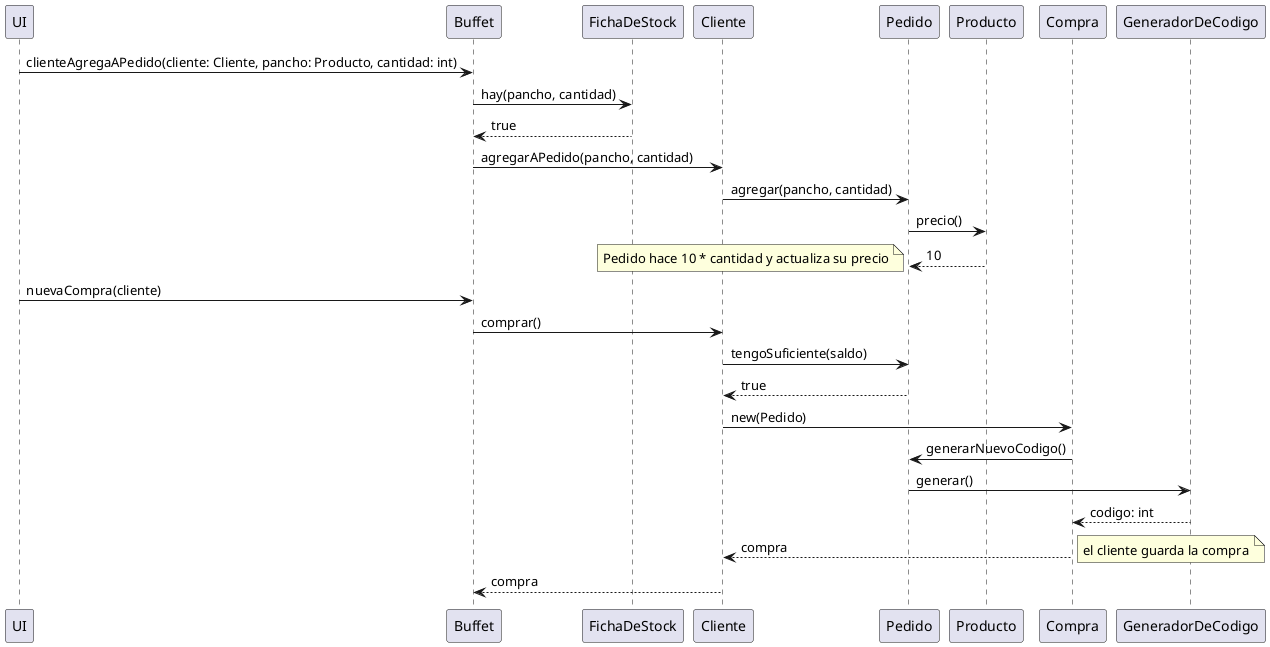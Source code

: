 @startuml

UI -> Buffet: clienteAgregaAPedido(cliente: Cliente, pancho: Producto, cantidad: int)
Buffet -> FichaDeStock: hay(pancho, cantidad)
FichaDeStock --> Buffet: true
Buffet -> Cliente: agregarAPedido(pancho, cantidad)
Cliente -> Pedido: agregar(pancho, cantidad)
Pedido -> Producto: precio()
Producto --> Pedido: 10

note left: Pedido hace 10 * cantidad y actualiza su precio

UI -> Buffet: nuevaCompra(cliente)
Buffet -> Cliente: comprar()
Cliente -> Pedido: tengoSuficiente(saldo)
Pedido --> Cliente: true
Cliente -> Compra: new(Pedido)
Compra -> Pedido: generarNuevoCodigo()
Pedido -> GeneradorDeCodigo: generar()
GeneradorDeCodigo --> Compra: codigo: int
Compra --> Cliente: compra

note right: el cliente guarda la compra

Cliente --> Buffet: compra

' UI -> Cliente: agregarProductoAPedido(pancho: Producto, cantidad: int)
' Cliente -> Pedido: agregarProducto(pancho, cantidad)
' Pedido -> Producto: getPrecio()
' Producto --> Pedido: precio
' UI -> Cliente: comprar()
' Cliente -> Pedido: ()
' Cliente -> Compra: 

@enduml